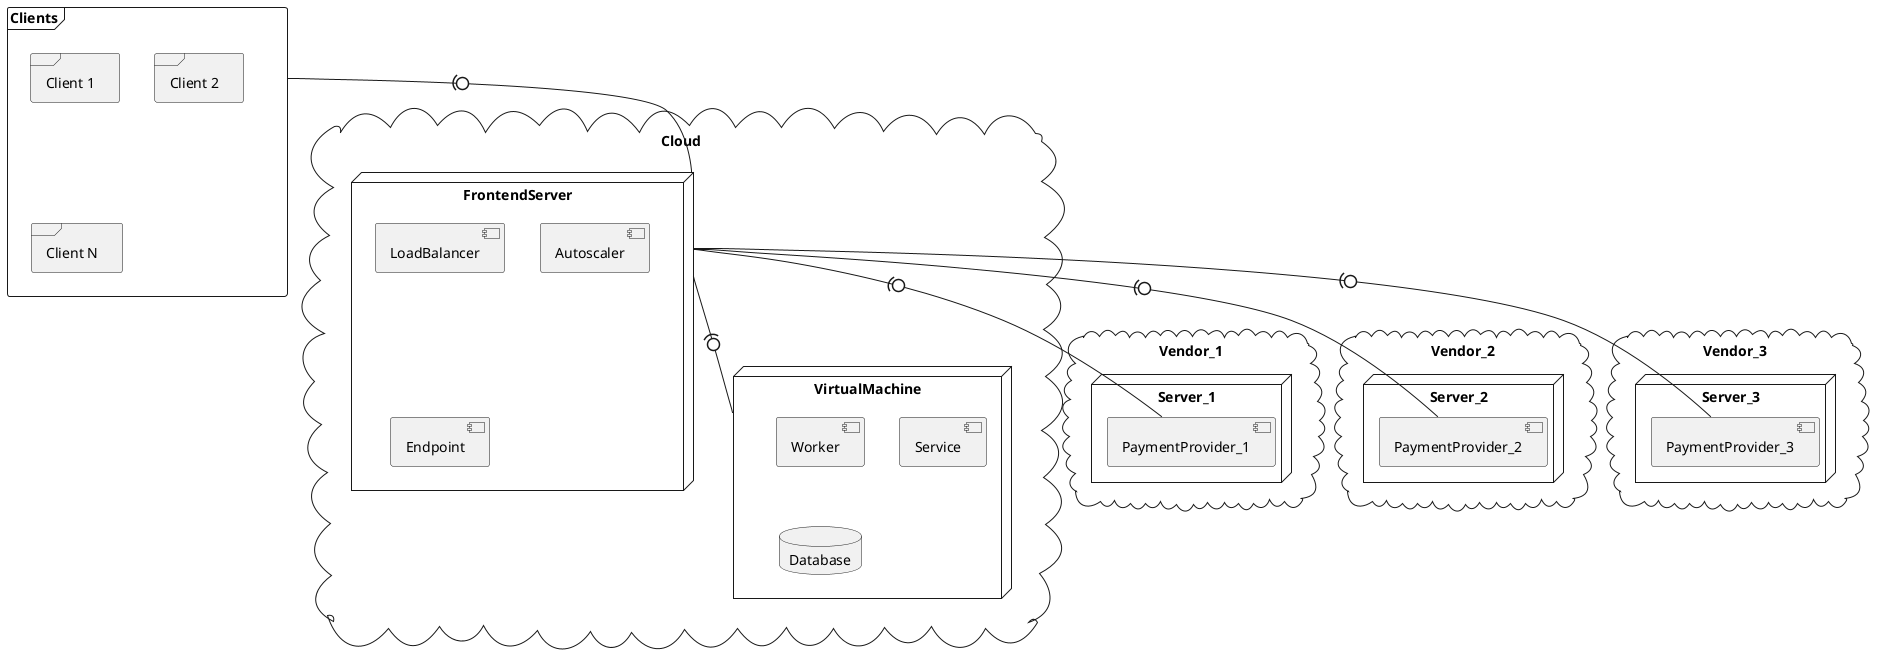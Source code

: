 @startuml
cloud Cloud {
    node FrontendServer {
        component LoadBalancer
        component Autoscaler
        component Endpoint
    }
    node VirtualMachine {
        component Worker
        component Service
        database Database
    }
    FrontendServer -(0- VirtualMachine
}

cloud Vendor_1 {
    node Server_1 {
        component PaymentProvider_1
    }
}

cloud Vendor_2 {
    node Server_2 {
        component PaymentProvider_2
    }
}

cloud Vendor_3 {
    node Server_3 {
        component PaymentProvider_3
    }
}

frame Clients {
    frame cl_1 [
        Client 1
    ]
    frame cl_2 [
        Client 2
    ]
    frame cl_n [
        Client N
    ]
}

Clients -(0- FrontendServer
FrontendServer -(0- PaymentProvider_1
FrontendServer -(0- PaymentProvider_2
FrontendServer -(0- PaymentProvider_3
@enduml